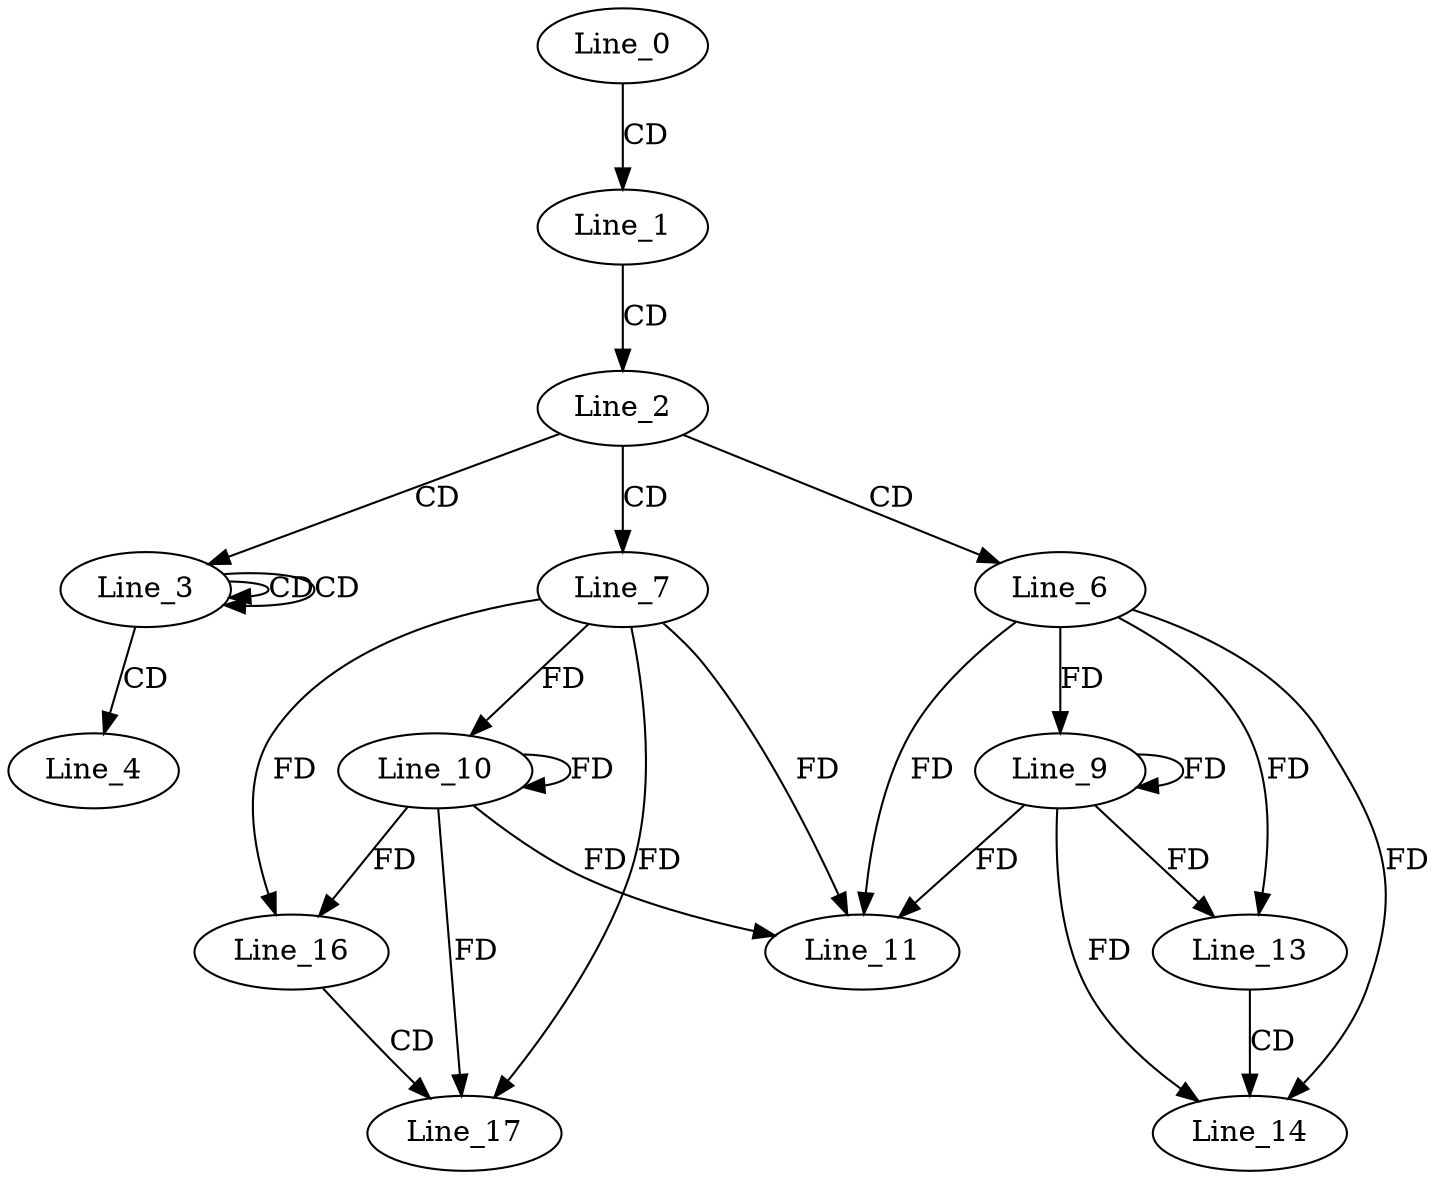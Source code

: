 digraph G {
  Line_0;
  Line_1;
  Line_2;
  Line_3;
  Line_3;
  Line_3;
  Line_4;
  Line_6;
  Line_7;
  Line_9;
  Line_9;
  Line_10;
  Line_10;
  Line_11;
  Line_11;
  Line_13;
  Line_14;
  Line_16;
  Line_17;
  Line_0 -> Line_1 [ label="CD" ];
  Line_1 -> Line_2 [ label="CD" ];
  Line_2 -> Line_3 [ label="CD" ];
  Line_3 -> Line_3 [ label="CD" ];
  Line_3 -> Line_3 [ label="CD" ];
  Line_3 -> Line_4 [ label="CD" ];
  Line_2 -> Line_6 [ label="CD" ];
  Line_2 -> Line_7 [ label="CD" ];
  Line_6 -> Line_9 [ label="FD" ];
  Line_9 -> Line_9 [ label="FD" ];
  Line_7 -> Line_10 [ label="FD" ];
  Line_10 -> Line_10 [ label="FD" ];
  Line_7 -> Line_11 [ label="FD" ];
  Line_10 -> Line_11 [ label="FD" ];
  Line_6 -> Line_11 [ label="FD" ];
  Line_9 -> Line_11 [ label="FD" ];
  Line_6 -> Line_13 [ label="FD" ];
  Line_9 -> Line_13 [ label="FD" ];
  Line_13 -> Line_14 [ label="CD" ];
  Line_6 -> Line_14 [ label="FD" ];
  Line_9 -> Line_14 [ label="FD" ];
  Line_7 -> Line_16 [ label="FD" ];
  Line_10 -> Line_16 [ label="FD" ];
  Line_16 -> Line_17 [ label="CD" ];
  Line_7 -> Line_17 [ label="FD" ];
  Line_10 -> Line_17 [ label="FD" ];
}
